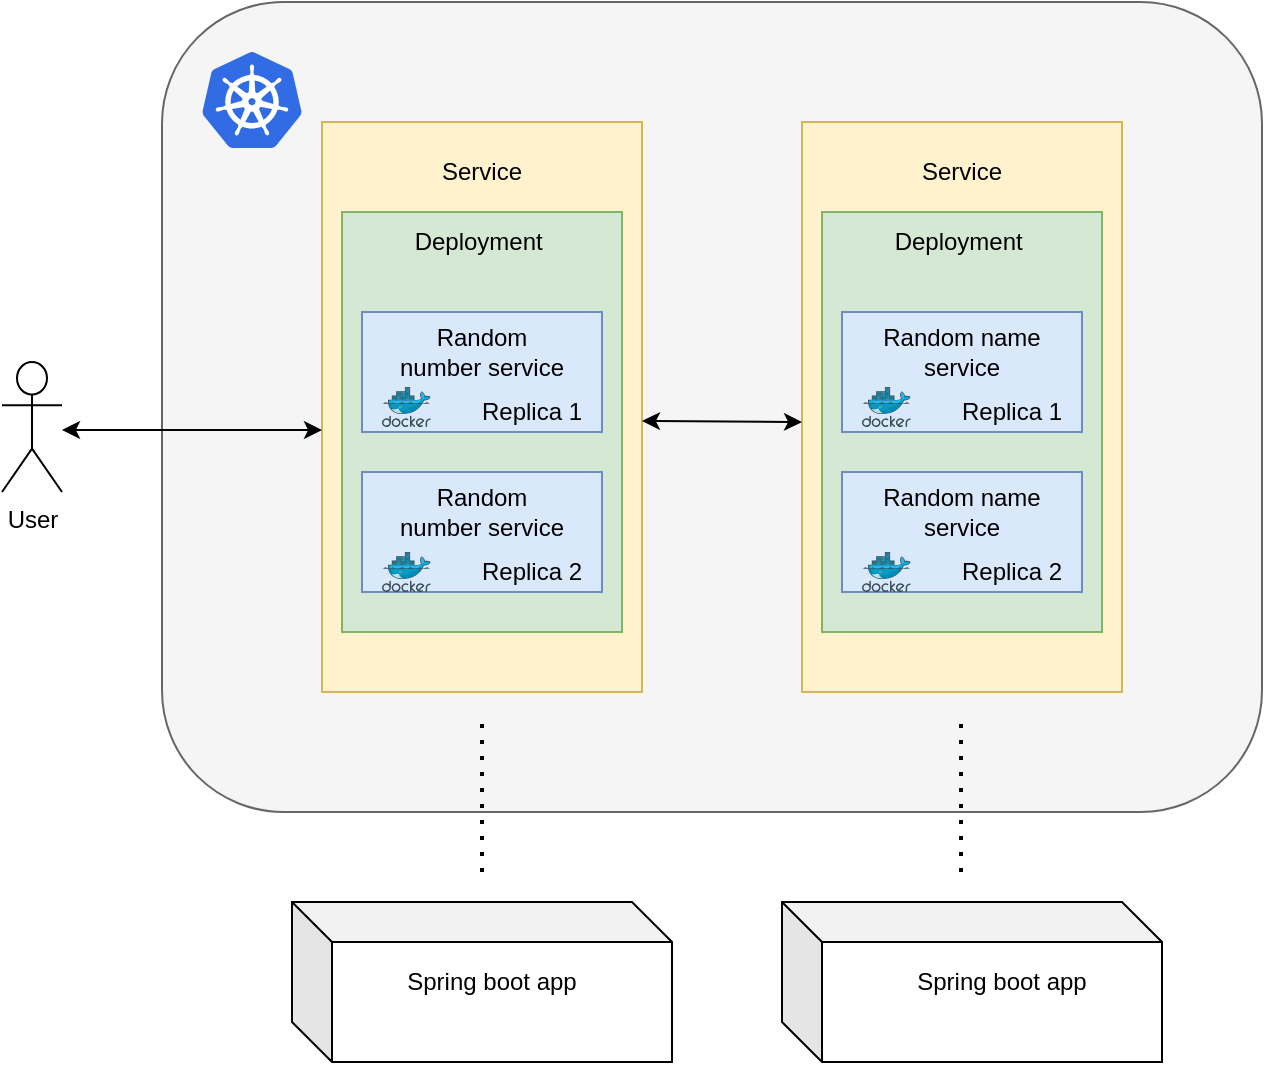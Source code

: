 <mxfile version="14.4.8" type="device"><diagram id="CYjCFxKMaT2pDA21tRrb" name="Page-1"><mxGraphModel dx="1422" dy="762" grid="1" gridSize="10" guides="1" tooltips="1" connect="1" arrows="1" fold="1" page="1" pageScale="1" pageWidth="827" pageHeight="1169" math="0" shadow="0"><root><mxCell id="0"/><mxCell id="1" parent="0"/><mxCell id="vWvU3nHYjsG4gRLs57_H-55" value="" style="rounded=1;whiteSpace=wrap;html=1;fillColor=#f5f5f5;strokeColor=#666666;fontColor=#333333;" parent="1" vertex="1"><mxGeometry x="400" y="85" width="550" height="405" as="geometry"/></mxCell><mxCell id="vWvU3nHYjsG4gRLs57_H-29" value="" style="rounded=0;whiteSpace=wrap;html=1;fillColor=#fff2cc;strokeColor=#d6b656;" parent="1" vertex="1"><mxGeometry x="720" y="145" width="160" height="285" as="geometry"/></mxCell><mxCell id="vWvU3nHYjsG4gRLs57_H-30" value="Service" style="text;html=1;strokeColor=none;fillColor=none;align=center;verticalAlign=middle;whiteSpace=wrap;rounded=0;" parent="1" vertex="1"><mxGeometry x="780" y="160" width="40" height="20" as="geometry"/></mxCell><mxCell id="vWvU3nHYjsG4gRLs57_H-27" value="" style="rounded=0;whiteSpace=wrap;html=1;fillColor=#fff2cc;strokeColor=#d6b656;" parent="1" vertex="1"><mxGeometry x="480" y="145" width="160" height="285" as="geometry"/></mxCell><mxCell id="vWvU3nHYjsG4gRLs57_H-23" value="" style="rounded=0;whiteSpace=wrap;html=1;fillColor=#d5e8d4;strokeColor=#82b366;" parent="1" vertex="1"><mxGeometry x="730" y="190" width="140" height="210" as="geometry"/></mxCell><mxCell id="vWvU3nHYjsG4gRLs57_H-24" value="Deployment&amp;nbsp;" style="text;html=1;strokeColor=none;fillColor=none;align=center;verticalAlign=middle;whiteSpace=wrap;rounded=0;" parent="1" vertex="1"><mxGeometry x="780" y="195" width="40" height="20" as="geometry"/></mxCell><mxCell id="vWvU3nHYjsG4gRLs57_H-21" value="" style="rounded=0;whiteSpace=wrap;html=1;fillColor=#d5e8d4;strokeColor=#82b366;" parent="1" vertex="1"><mxGeometry x="490" y="190" width="140" height="210" as="geometry"/></mxCell><mxCell id="vWvU3nHYjsG4gRLs57_H-1" value="User" style="shape=umlActor;verticalLabelPosition=bottom;verticalAlign=top;html=1;outlineConnect=0;" parent="1" vertex="1"><mxGeometry x="320" y="265" width="30" height="65" as="geometry"/></mxCell><mxCell id="vWvU3nHYjsG4gRLs57_H-7" value="" style="rounded=0;whiteSpace=wrap;html=1;fillColor=#dae8fc;strokeColor=#6c8ebf;" parent="1" vertex="1"><mxGeometry x="500" y="240" width="120" height="60" as="geometry"/></mxCell><mxCell id="vWvU3nHYjsG4gRLs57_H-8" value="" style="rounded=0;whiteSpace=wrap;html=1;fillColor=#dae8fc;strokeColor=#6c8ebf;" parent="1" vertex="1"><mxGeometry x="500" y="320" width="120" height="60" as="geometry"/></mxCell><mxCell id="vWvU3nHYjsG4gRLs57_H-11" value="Random number service" style="text;html=1;strokeColor=none;fillColor=none;align=center;verticalAlign=middle;whiteSpace=wrap;rounded=0;" parent="1" vertex="1"><mxGeometry x="515" y="250" width="90" height="20" as="geometry"/></mxCell><mxCell id="vWvU3nHYjsG4gRLs57_H-12" value="Random number service" style="text;html=1;strokeColor=none;fillColor=none;align=center;verticalAlign=middle;whiteSpace=wrap;rounded=0;" parent="1" vertex="1"><mxGeometry x="515" y="330" width="90" height="20" as="geometry"/></mxCell><mxCell id="vWvU3nHYjsG4gRLs57_H-13" value="Replica 1" style="text;html=1;strokeColor=none;fillColor=none;align=center;verticalAlign=middle;whiteSpace=wrap;rounded=0;" parent="1" vertex="1"><mxGeometry x="540" y="280" width="90" height="20" as="geometry"/></mxCell><mxCell id="vWvU3nHYjsG4gRLs57_H-14" value="Replica 2" style="text;html=1;strokeColor=none;fillColor=none;align=center;verticalAlign=middle;whiteSpace=wrap;rounded=0;" parent="1" vertex="1"><mxGeometry x="540" y="360" width="90" height="20" as="geometry"/></mxCell><mxCell id="vWvU3nHYjsG4gRLs57_H-15" value="" style="rounded=0;whiteSpace=wrap;html=1;fillColor=#dae8fc;strokeColor=#6c8ebf;" parent="1" vertex="1"><mxGeometry x="740" y="240" width="120" height="60" as="geometry"/></mxCell><mxCell id="vWvU3nHYjsG4gRLs57_H-16" value="" style="rounded=0;whiteSpace=wrap;html=1;fillColor=#dae8fc;strokeColor=#6c8ebf;" parent="1" vertex="1"><mxGeometry x="740" y="320" width="120" height="60" as="geometry"/></mxCell><mxCell id="vWvU3nHYjsG4gRLs57_H-17" value="Random name service" style="text;html=1;strokeColor=none;fillColor=none;align=center;verticalAlign=middle;whiteSpace=wrap;rounded=0;" parent="1" vertex="1"><mxGeometry x="755" y="250" width="90" height="20" as="geometry"/></mxCell><mxCell id="vWvU3nHYjsG4gRLs57_H-18" value="Random name service" style="text;html=1;strokeColor=none;fillColor=none;align=center;verticalAlign=middle;whiteSpace=wrap;rounded=0;" parent="1" vertex="1"><mxGeometry x="755" y="330" width="90" height="20" as="geometry"/></mxCell><mxCell id="vWvU3nHYjsG4gRLs57_H-19" value="Replica 1" style="text;html=1;strokeColor=none;fillColor=none;align=center;verticalAlign=middle;whiteSpace=wrap;rounded=0;" parent="1" vertex="1"><mxGeometry x="780" y="280" width="90" height="20" as="geometry"/></mxCell><mxCell id="vWvU3nHYjsG4gRLs57_H-20" value="Replica 2" style="text;html=1;strokeColor=none;fillColor=none;align=center;verticalAlign=middle;whiteSpace=wrap;rounded=0;" parent="1" vertex="1"><mxGeometry x="780" y="360" width="90" height="20" as="geometry"/></mxCell><mxCell id="vWvU3nHYjsG4gRLs57_H-22" value="Deployment&amp;nbsp;" style="text;html=1;strokeColor=none;fillColor=none;align=center;verticalAlign=middle;whiteSpace=wrap;rounded=0;" parent="1" vertex="1"><mxGeometry x="540" y="195" width="40" height="20" as="geometry"/></mxCell><mxCell id="vWvU3nHYjsG4gRLs57_H-28" value="Service" style="text;html=1;strokeColor=none;fillColor=none;align=center;verticalAlign=middle;whiteSpace=wrap;rounded=0;" parent="1" vertex="1"><mxGeometry x="540" y="160" width="40" height="20" as="geometry"/></mxCell><mxCell id="vWvU3nHYjsG4gRLs57_H-34" value="" style="endArrow=classic;startArrow=classic;html=1;" parent="1" edge="1"><mxGeometry width="50" height="50" relative="1" as="geometry"><mxPoint x="350" y="299" as="sourcePoint"/><mxPoint x="480" y="299" as="targetPoint"/></mxGeometry></mxCell><mxCell id="vWvU3nHYjsG4gRLs57_H-35" value="" style="endArrow=classic;startArrow=classic;html=1;" parent="1" edge="1"><mxGeometry width="50" height="50" relative="1" as="geometry"><mxPoint x="640" y="294.5" as="sourcePoint"/><mxPoint x="720" y="295" as="targetPoint"/></mxGeometry></mxCell><mxCell id="vWvU3nHYjsG4gRLs57_H-37" value="" style="aspect=fixed;html=1;points=[];align=center;image;fontSize=12;image=img/lib/mscae/Docker.svg;" parent="1" vertex="1"><mxGeometry x="510" y="277.5" width="24.39" height="20" as="geometry"/></mxCell><mxCell id="vWvU3nHYjsG4gRLs57_H-38" value="" style="aspect=fixed;html=1;points=[];align=center;image;fontSize=12;image=img/lib/mscae/Docker.svg;" parent="1" vertex="1"><mxGeometry x="510" y="360" width="24.39" height="20" as="geometry"/></mxCell><mxCell id="vWvU3nHYjsG4gRLs57_H-39" value="" style="aspect=fixed;html=1;points=[];align=center;image;fontSize=12;image=img/lib/mscae/Docker.svg;" parent="1" vertex="1"><mxGeometry x="750" y="277.5" width="24.39" height="20" as="geometry"/></mxCell><mxCell id="vWvU3nHYjsG4gRLs57_H-40" value="" style="aspect=fixed;html=1;points=[];align=center;image;fontSize=12;image=img/lib/mscae/Docker.svg;" parent="1" vertex="1"><mxGeometry x="750" y="360" width="24.39" height="20" as="geometry"/></mxCell><mxCell id="vWvU3nHYjsG4gRLs57_H-41" value="" style="endArrow=none;dashed=1;html=1;dashPattern=1 3;strokeWidth=2;" parent="1" edge="1"><mxGeometry width="50" height="50" relative="1" as="geometry"><mxPoint x="560" y="520" as="sourcePoint"/><mxPoint x="560" y="440" as="targetPoint"/></mxGeometry></mxCell><mxCell id="vWvU3nHYjsG4gRLs57_H-42" value="" style="endArrow=none;dashed=1;html=1;dashPattern=1 3;strokeWidth=2;" parent="1" edge="1"><mxGeometry width="50" height="50" relative="1" as="geometry"><mxPoint x="799.5" y="520" as="sourcePoint"/><mxPoint x="799.5" y="440" as="targetPoint"/></mxGeometry></mxCell><mxCell id="vWvU3nHYjsG4gRLs57_H-46" value="" style="shape=cube;whiteSpace=wrap;html=1;boundedLbl=1;backgroundOutline=1;darkOpacity=0.05;darkOpacity2=0.1;" parent="1" vertex="1"><mxGeometry x="465" y="535" width="190" height="80" as="geometry"/></mxCell><mxCell id="vWvU3nHYjsG4gRLs57_H-48" value="" style="shape=cube;whiteSpace=wrap;html=1;boundedLbl=1;backgroundOutline=1;darkOpacity=0.05;darkOpacity2=0.1;" parent="1" vertex="1"><mxGeometry x="710" y="535" width="190" height="80" as="geometry"/></mxCell><mxCell id="vWvU3nHYjsG4gRLs57_H-49" value="Spring boot app" style="text;html=1;strokeColor=none;fillColor=none;align=center;verticalAlign=middle;whiteSpace=wrap;rounded=0;" parent="1" vertex="1"><mxGeometry x="760" y="560" width="120" height="30" as="geometry"/></mxCell><mxCell id="vWvU3nHYjsG4gRLs57_H-54" value="Spring boot app" style="text;html=1;strokeColor=none;fillColor=none;align=center;verticalAlign=middle;whiteSpace=wrap;rounded=0;" parent="1" vertex="1"><mxGeometry x="505" y="565" width="120" height="20" as="geometry"/></mxCell><mxCell id="vWvU3nHYjsG4gRLs57_H-56" value="" style="aspect=fixed;html=1;points=[];align=center;image;fontSize=12;image=img/lib/mscae/Kubernetes.svg;" parent="1" vertex="1"><mxGeometry x="420" y="110" width="50" height="48" as="geometry"/></mxCell></root></mxGraphModel></diagram></mxfile>